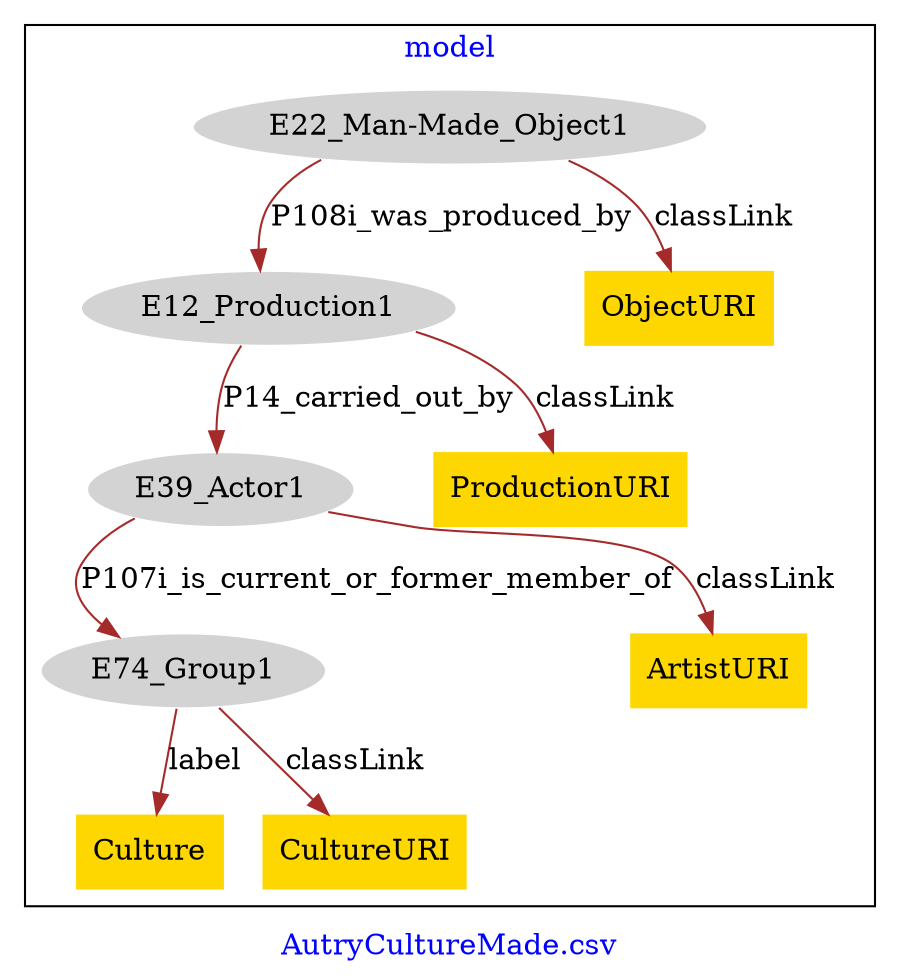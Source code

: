 digraph n0 {
fontcolor="blue"
remincross="true"
label="AutryCultureMade.csv"
subgraph cluster {
label="model"
n2[style="filled",color="white",fillcolor="lightgray",label="E12_Production1"];
n3[style="filled",color="white",fillcolor="lightgray",label="E39_Actor1"];
n4[style="filled",color="white",fillcolor="lightgray",label="E22_Man-Made_Object1"];
n5[style="filled",color="white",fillcolor="lightgray",label="E74_Group1"];
n6[shape="plaintext",style="filled",fillcolor="gold",label="ObjectURI"];
n7[shape="plaintext",style="filled",fillcolor="gold",label="Culture"];
n8[shape="plaintext",style="filled",fillcolor="gold",label="CultureURI"];
n9[shape="plaintext",style="filled",fillcolor="gold",label="ProductionURI"];
n10[shape="plaintext",style="filled",fillcolor="gold",label="ArtistURI"];
}
n2 -> n3[color="brown",fontcolor="black",label="P14_carried_out_by"]
n4 -> n2[color="brown",fontcolor="black",label="P108i_was_produced_by"]
n3 -> n5[color="brown",fontcolor="black",label="P107i_is_current_or_former_member_of"]
n4 -> n6[color="brown",fontcolor="black",label="classLink"]
n5 -> n7[color="brown",fontcolor="black",label="label"]
n5 -> n8[color="brown",fontcolor="black",label="classLink"]
n2 -> n9[color="brown",fontcolor="black",label="classLink"]
n3 -> n10[color="brown",fontcolor="black",label="classLink"]
}
